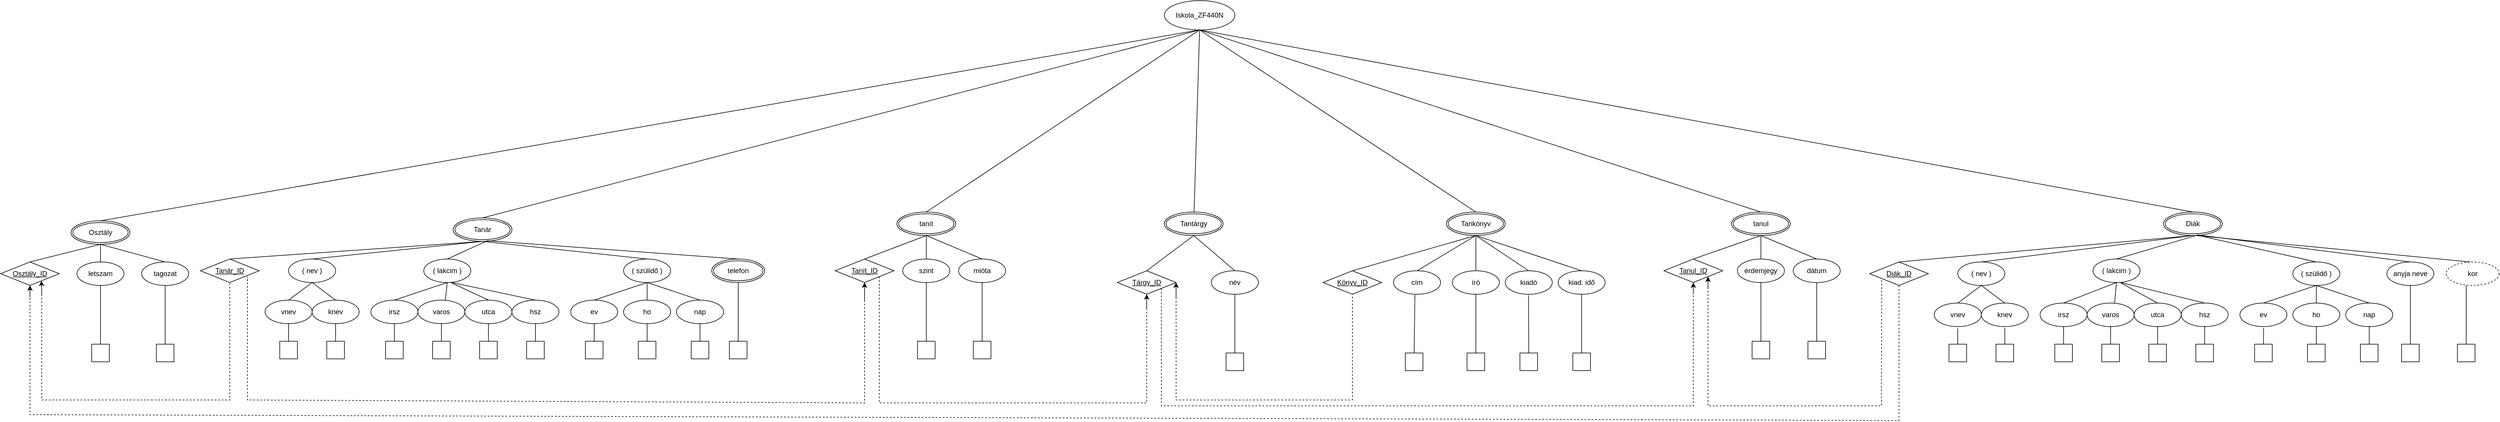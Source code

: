 <mxfile version="22.1.4" type="device">
  <diagram name="1 oldal" id="XVjJCGkbK-67FWUU4yRz">
    <mxGraphModel dx="2261" dy="782" grid="1" gridSize="10" guides="1" tooltips="1" connect="1" arrows="1" fold="1" page="1" pageScale="1" pageWidth="827" pageHeight="1169" math="0" shadow="0">
      <root>
        <mxCell id="0" />
        <mxCell id="1" parent="0" />
        <mxCell id="UU4EGtPF__qyH4F8PQvk-1" value="Iskola_ZF440N" style="ellipse;whiteSpace=wrap;html=1;" parent="1" vertex="1">
          <mxGeometry x="1330" y="280" width="120" height="50" as="geometry" />
        </mxCell>
        <mxCell id="UU4EGtPF__qyH4F8PQvk-2" value="Osztály" style="ellipse;shape=doubleEllipse;margin=3;whiteSpace=wrap;html=1;align=center;" parent="1" vertex="1">
          <mxGeometry x="-530" y="655" width="100" height="40" as="geometry" />
        </mxCell>
        <mxCell id="UU4EGtPF__qyH4F8PQvk-3" value="Tanár" style="ellipse;shape=doubleEllipse;margin=3;whiteSpace=wrap;html=1;align=center;" parent="1" vertex="1">
          <mxGeometry x="120" y="650" width="100" height="40" as="geometry" />
        </mxCell>
        <mxCell id="UU4EGtPF__qyH4F8PQvk-4" value="Tantárgy" style="ellipse;shape=doubleEllipse;margin=3;whiteSpace=wrap;html=1;align=center;" parent="1" vertex="1">
          <mxGeometry x="1330" y="640" width="100" height="40" as="geometry" />
        </mxCell>
        <mxCell id="UU4EGtPF__qyH4F8PQvk-6" value="Tankönyv" style="ellipse;shape=doubleEllipse;margin=3;whiteSpace=wrap;html=1;align=center;" parent="1" vertex="1">
          <mxGeometry x="1810" y="640" width="100" height="40" as="geometry" />
        </mxCell>
        <mxCell id="UU4EGtPF__qyH4F8PQvk-7" value="&lt;u&gt;Osztály_ID&lt;/u&gt;" style="shape=rhombus;perimeter=rhombusPerimeter;whiteSpace=wrap;html=1;align=center;" parent="1" vertex="1">
          <mxGeometry x="-650" y="725" width="100" height="40" as="geometry" />
        </mxCell>
        <mxCell id="UU4EGtPF__qyH4F8PQvk-11" value="letszam" style="ellipse;whiteSpace=wrap;html=1;" parent="1" vertex="1">
          <mxGeometry x="-520" y="725" width="80" height="40" as="geometry" />
        </mxCell>
        <mxCell id="UU4EGtPF__qyH4F8PQvk-12" value="tagozat" style="ellipse;whiteSpace=wrap;html=1;" parent="1" vertex="1">
          <mxGeometry x="-410" y="725" width="80" height="40" as="geometry" />
        </mxCell>
        <mxCell id="UU4EGtPF__qyH4F8PQvk-14" value="" style="endArrow=none;html=1;rounded=0;entryX=0.5;entryY=1;entryDx=0;entryDy=0;exitX=0.5;exitY=0;exitDx=0;exitDy=0;" parent="1" source="UU4EGtPF__qyH4F8PQvk-11" target="UU4EGtPF__qyH4F8PQvk-2" edge="1">
          <mxGeometry width="50" height="50" relative="1" as="geometry">
            <mxPoint x="-120" y="705" as="sourcePoint" />
            <mxPoint x="-70" y="655" as="targetPoint" />
          </mxGeometry>
        </mxCell>
        <mxCell id="UU4EGtPF__qyH4F8PQvk-15" value="" style="endArrow=none;html=1;rounded=0;entryX=0.5;entryY=1;entryDx=0;entryDy=0;exitX=0.5;exitY=0;exitDx=0;exitDy=0;" parent="1" source="UU4EGtPF__qyH4F8PQvk-12" target="UU4EGtPF__qyH4F8PQvk-2" edge="1">
          <mxGeometry width="50" height="50" relative="1" as="geometry">
            <mxPoint x="-470" y="775" as="sourcePoint" />
            <mxPoint x="-470" y="705" as="targetPoint" />
          </mxGeometry>
        </mxCell>
        <mxCell id="UU4EGtPF__qyH4F8PQvk-16" value="" style="endArrow=none;html=1;rounded=0;exitX=0.5;exitY=0;exitDx=0;exitDy=0;entryX=0.5;entryY=1;entryDx=0;entryDy=0;" parent="1" source="UU4EGtPF__qyH4F8PQvk-7" target="UU4EGtPF__qyH4F8PQvk-2" edge="1">
          <mxGeometry width="50" height="50" relative="1" as="geometry">
            <mxPoint x="-460" y="785" as="sourcePoint" />
            <mxPoint x="-480" y="695" as="targetPoint" />
          </mxGeometry>
        </mxCell>
        <mxCell id="UU4EGtPF__qyH4F8PQvk-17" value="&lt;u&gt;Tanár_ID&lt;/u&gt;" style="shape=rhombus;perimeter=rhombusPerimeter;whiteSpace=wrap;html=1;align=center;" parent="1" vertex="1">
          <mxGeometry x="-310" y="720" width="100" height="40" as="geometry" />
        </mxCell>
        <mxCell id="UU4EGtPF__qyH4F8PQvk-18" value="( szülidő )" style="ellipse;whiteSpace=wrap;html=1;" parent="1" vertex="1">
          <mxGeometry x="410" y="720" width="80" height="40" as="geometry" />
        </mxCell>
        <mxCell id="UU4EGtPF__qyH4F8PQvk-19" value="nap" style="ellipse;whiteSpace=wrap;html=1;" parent="1" vertex="1">
          <mxGeometry x="500" y="790" width="80" height="40" as="geometry" />
        </mxCell>
        <mxCell id="UU4EGtPF__qyH4F8PQvk-20" value="ho" style="ellipse;whiteSpace=wrap;html=1;" parent="1" vertex="1">
          <mxGeometry x="410" y="790" width="80" height="40" as="geometry" />
        </mxCell>
        <mxCell id="UU4EGtPF__qyH4F8PQvk-21" value="ev" style="ellipse;whiteSpace=wrap;html=1;" parent="1" vertex="1">
          <mxGeometry x="320" y="790" width="80" height="40" as="geometry" />
        </mxCell>
        <mxCell id="UU4EGtPF__qyH4F8PQvk-23" value="( nev )" style="ellipse;whiteSpace=wrap;html=1;" parent="1" vertex="1">
          <mxGeometry x="-160" y="720" width="80" height="40" as="geometry" />
        </mxCell>
        <mxCell id="UU4EGtPF__qyH4F8PQvk-24" value="knev" style="ellipse;whiteSpace=wrap;html=1;" parent="1" vertex="1">
          <mxGeometry x="-120" y="790" width="80" height="40" as="geometry" />
        </mxCell>
        <mxCell id="UU4EGtPF__qyH4F8PQvk-25" value="vnev" style="ellipse;whiteSpace=wrap;html=1;" parent="1" vertex="1">
          <mxGeometry x="-200" y="790" width="80" height="40" as="geometry" />
        </mxCell>
        <mxCell id="UU4EGtPF__qyH4F8PQvk-26" value="( lakcim )" style="ellipse;whiteSpace=wrap;html=1;" parent="1" vertex="1">
          <mxGeometry x="70" y="720" width="80" height="40" as="geometry" />
        </mxCell>
        <mxCell id="UU4EGtPF__qyH4F8PQvk-27" value="hsz" style="ellipse;whiteSpace=wrap;html=1;" parent="1" vertex="1">
          <mxGeometry x="220" y="790" width="80" height="40" as="geometry" />
        </mxCell>
        <mxCell id="UU4EGtPF__qyH4F8PQvk-28" value="utca" style="ellipse;whiteSpace=wrap;html=1;" parent="1" vertex="1">
          <mxGeometry x="140" y="790" width="80" height="40" as="geometry" />
        </mxCell>
        <mxCell id="UU4EGtPF__qyH4F8PQvk-29" value="varos" style="ellipse;whiteSpace=wrap;html=1;" parent="1" vertex="1">
          <mxGeometry x="60" y="790" width="80" height="40" as="geometry" />
        </mxCell>
        <mxCell id="UU4EGtPF__qyH4F8PQvk-30" value="irsz" style="ellipse;whiteSpace=wrap;html=1;" parent="1" vertex="1">
          <mxGeometry x="-20" y="790" width="80" height="40" as="geometry" />
        </mxCell>
        <mxCell id="UU4EGtPF__qyH4F8PQvk-31" value="telefon" style="ellipse;shape=doubleEllipse;margin=3;whiteSpace=wrap;html=1;align=center;" parent="1" vertex="1">
          <mxGeometry x="560" y="720" width="90" height="40" as="geometry" />
        </mxCell>
        <mxCell id="UU4EGtPF__qyH4F8PQvk-32" value="" style="endArrow=none;html=1;rounded=0;entryX=0.5;entryY=1;entryDx=0;entryDy=0;exitX=0.5;exitY=0;exitDx=0;exitDy=0;" parent="1" source="UU4EGtPF__qyH4F8PQvk-21" target="UU4EGtPF__qyH4F8PQvk-18" edge="1">
          <mxGeometry width="50" height="50" relative="1" as="geometry">
            <mxPoint x="360" y="650" as="sourcePoint" />
            <mxPoint x="260" y="580" as="targetPoint" />
          </mxGeometry>
        </mxCell>
        <mxCell id="UU4EGtPF__qyH4F8PQvk-33" value="" style="endArrow=none;html=1;rounded=0;exitX=0.5;exitY=0;exitDx=0;exitDy=0;entryX=0.5;entryY=1;entryDx=0;entryDy=0;" parent="1" source="UU4EGtPF__qyH4F8PQvk-20" target="UU4EGtPF__qyH4F8PQvk-18" edge="1">
          <mxGeometry width="50" height="50" relative="1" as="geometry">
            <mxPoint x="350" y="800" as="sourcePoint" />
            <mxPoint x="520" y="640" as="targetPoint" />
          </mxGeometry>
        </mxCell>
        <mxCell id="UU4EGtPF__qyH4F8PQvk-34" value="" style="endArrow=none;html=1;rounded=0;exitX=0.5;exitY=0;exitDx=0;exitDy=0;entryX=0.5;entryY=1;entryDx=0;entryDy=0;" parent="1" source="UU4EGtPF__qyH4F8PQvk-19" target="UU4EGtPF__qyH4F8PQvk-18" edge="1">
          <mxGeometry width="50" height="50" relative="1" as="geometry">
            <mxPoint x="360" y="810" as="sourcePoint" />
            <mxPoint x="520" y="640" as="targetPoint" />
          </mxGeometry>
        </mxCell>
        <mxCell id="UU4EGtPF__qyH4F8PQvk-35" value="" style="endArrow=none;html=1;rounded=0;exitX=0.5;exitY=0;exitDx=0;exitDy=0;entryX=0.5;entryY=1;entryDx=0;entryDy=0;" parent="1" source="UU4EGtPF__qyH4F8PQvk-25" target="UU4EGtPF__qyH4F8PQvk-23" edge="1">
          <mxGeometry width="50" height="50" relative="1" as="geometry">
            <mxPoint x="-220" y="975" as="sourcePoint" />
            <mxPoint x="-320" y="915" as="targetPoint" />
          </mxGeometry>
        </mxCell>
        <mxCell id="UU4EGtPF__qyH4F8PQvk-36" value="" style="endArrow=none;html=1;rounded=0;exitX=0.5;exitY=0;exitDx=0;exitDy=0;entryX=0.5;entryY=1;entryDx=0;entryDy=0;" parent="1" source="UU4EGtPF__qyH4F8PQvk-24" target="UU4EGtPF__qyH4F8PQvk-23" edge="1">
          <mxGeometry width="50" height="50" relative="1" as="geometry">
            <mxPoint x="-170" y="825" as="sourcePoint" />
            <mxPoint x="-110" y="805" as="targetPoint" />
          </mxGeometry>
        </mxCell>
        <mxCell id="UU4EGtPF__qyH4F8PQvk-37" value="" style="endArrow=none;html=1;rounded=0;exitX=0.5;exitY=0;exitDx=0;exitDy=0;entryX=0.5;entryY=1;entryDx=0;entryDy=0;" parent="1" source="UU4EGtPF__qyH4F8PQvk-30" target="UU4EGtPF__qyH4F8PQvk-26" edge="1">
          <mxGeometry width="50" height="50" relative="1" as="geometry">
            <mxPoint x="16" y="830" as="sourcePoint" />
            <mxPoint x="-274" y="960" as="targetPoint" />
          </mxGeometry>
        </mxCell>
        <mxCell id="UU4EGtPF__qyH4F8PQvk-38" value="" style="endArrow=none;html=1;rounded=0;exitX=0.583;exitY=0.003;exitDx=0;exitDy=0;exitPerimeter=0;entryX=0.5;entryY=1;entryDx=0;entryDy=0;" parent="1" source="UU4EGtPF__qyH4F8PQvk-29" target="UU4EGtPF__qyH4F8PQvk-26" edge="1">
          <mxGeometry width="50" height="50" relative="1" as="geometry">
            <mxPoint x="36" y="800" as="sourcePoint" />
            <mxPoint x="136" y="780" as="targetPoint" />
          </mxGeometry>
        </mxCell>
        <mxCell id="UU4EGtPF__qyH4F8PQvk-39" value="" style="endArrow=none;html=1;rounded=0;exitX=0.5;exitY=0;exitDx=0;exitDy=0;entryX=0.583;entryY=1.006;entryDx=0;entryDy=0;entryPerimeter=0;" parent="1" source="UU4EGtPF__qyH4F8PQvk-28" target="UU4EGtPF__qyH4F8PQvk-26" edge="1">
          <mxGeometry width="50" height="50" relative="1" as="geometry">
            <mxPoint x="133" y="850" as="sourcePoint" />
            <mxPoint x="130" y="760" as="targetPoint" />
          </mxGeometry>
        </mxCell>
        <mxCell id="UU4EGtPF__qyH4F8PQvk-40" value="" style="endArrow=none;html=1;rounded=0;exitX=0.5;exitY=0;exitDx=0;exitDy=0;entryX=0.592;entryY=1.001;entryDx=0;entryDy=0;entryPerimeter=0;" parent="1" source="UU4EGtPF__qyH4F8PQvk-27" target="UU4EGtPF__qyH4F8PQvk-26" edge="1">
          <mxGeometry width="50" height="50" relative="1" as="geometry">
            <mxPoint x="143" y="860" as="sourcePoint" />
            <mxPoint x="136" y="780" as="targetPoint" />
          </mxGeometry>
        </mxCell>
        <mxCell id="UU4EGtPF__qyH4F8PQvk-45" value="" style="endArrow=none;html=1;rounded=0;entryX=0.5;entryY=1;entryDx=0;entryDy=0;exitX=0.5;exitY=0;exitDx=0;exitDy=0;" parent="1" source="UU4EGtPF__qyH4F8PQvk-17" target="UU4EGtPF__qyH4F8PQvk-3" edge="1">
          <mxGeometry width="50" height="50" relative="1" as="geometry">
            <mxPoint x="-40" y="830" as="sourcePoint" />
            <mxPoint x="10" y="780" as="targetPoint" />
            <Array as="points" />
          </mxGeometry>
        </mxCell>
        <mxCell id="UU4EGtPF__qyH4F8PQvk-46" value="" style="endArrow=none;html=1;rounded=0;exitX=0.5;exitY=0;exitDx=0;exitDy=0;entryX=0.5;entryY=1;entryDx=0;entryDy=0;" parent="1" source="UU4EGtPF__qyH4F8PQvk-23" target="UU4EGtPF__qyH4F8PQvk-3" edge="1">
          <mxGeometry width="50" height="50" relative="1" as="geometry">
            <mxPoint x="247" y="850" as="sourcePoint" />
            <mxPoint x="250" y="680" as="targetPoint" />
          </mxGeometry>
        </mxCell>
        <mxCell id="UU4EGtPF__qyH4F8PQvk-47" value="" style="endArrow=none;html=1;rounded=0;exitX=0.5;exitY=0;exitDx=0;exitDy=0;entryX=0.568;entryY=0.989;entryDx=0;entryDy=0;entryPerimeter=0;" parent="1" source="UU4EGtPF__qyH4F8PQvk-26" target="UU4EGtPF__qyH4F8PQvk-3" edge="1">
          <mxGeometry width="50" height="50" relative="1" as="geometry">
            <mxPoint x="257" y="860" as="sourcePoint" />
            <mxPoint x="250" y="680" as="targetPoint" />
          </mxGeometry>
        </mxCell>
        <mxCell id="UU4EGtPF__qyH4F8PQvk-48" value="" style="endArrow=none;html=1;rounded=0;exitX=0.5;exitY=0;exitDx=0;exitDy=0;entryX=0.5;entryY=1;entryDx=0;entryDy=0;" parent="1" source="UU4EGtPF__qyH4F8PQvk-18" target="UU4EGtPF__qyH4F8PQvk-3" edge="1">
          <mxGeometry width="50" height="50" relative="1" as="geometry">
            <mxPoint x="267" y="870" as="sourcePoint" />
            <mxPoint x="250" y="660" as="targetPoint" />
          </mxGeometry>
        </mxCell>
        <mxCell id="UU4EGtPF__qyH4F8PQvk-49" value="" style="endArrow=none;html=1;rounded=0;exitX=0.5;exitY=0;exitDx=0;exitDy=0;entryX=0.574;entryY=0.972;entryDx=0;entryDy=0;entryPerimeter=0;" parent="1" source="UU4EGtPF__qyH4F8PQvk-31" target="UU4EGtPF__qyH4F8PQvk-3" edge="1">
          <mxGeometry width="50" height="50" relative="1" as="geometry">
            <mxPoint x="277" y="880" as="sourcePoint" />
            <mxPoint x="290" y="820" as="targetPoint" />
          </mxGeometry>
        </mxCell>
        <mxCell id="UU4EGtPF__qyH4F8PQvk-79" value="Diák" style="ellipse;shape=doubleEllipse;margin=3;whiteSpace=wrap;html=1;align=center;" parent="1" vertex="1">
          <mxGeometry x="3030" y="640" width="100" height="40" as="geometry" />
        </mxCell>
        <mxCell id="UU4EGtPF__qyH4F8PQvk-80" value="&lt;u&gt;Diák_ID&lt;/u&gt;" style="shape=rhombus;perimeter=rhombusPerimeter;whiteSpace=wrap;html=1;align=center;" parent="1" vertex="1">
          <mxGeometry x="2530" y="725" width="100" height="40" as="geometry" />
        </mxCell>
        <mxCell id="UU4EGtPF__qyH4F8PQvk-81" value="( szülidő )" style="ellipse;whiteSpace=wrap;html=1;" parent="1" vertex="1">
          <mxGeometry x="3250" y="725" width="80" height="40" as="geometry" />
        </mxCell>
        <mxCell id="UU4EGtPF__qyH4F8PQvk-82" value="nap" style="ellipse;whiteSpace=wrap;html=1;" parent="1" vertex="1">
          <mxGeometry x="3340" y="795" width="80" height="40" as="geometry" />
        </mxCell>
        <mxCell id="UU4EGtPF__qyH4F8PQvk-83" value="ho" style="ellipse;whiteSpace=wrap;html=1;" parent="1" vertex="1">
          <mxGeometry x="3250" y="795" width="80" height="40" as="geometry" />
        </mxCell>
        <mxCell id="UU4EGtPF__qyH4F8PQvk-84" value="ev" style="ellipse;whiteSpace=wrap;html=1;" parent="1" vertex="1">
          <mxGeometry x="3160" y="795" width="80" height="40" as="geometry" />
        </mxCell>
        <mxCell id="UU4EGtPF__qyH4F8PQvk-85" value="( nev )" style="ellipse;whiteSpace=wrap;html=1;" parent="1" vertex="1">
          <mxGeometry x="2680" y="725" width="80" height="40" as="geometry" />
        </mxCell>
        <mxCell id="UU4EGtPF__qyH4F8PQvk-86" value="knev" style="ellipse;whiteSpace=wrap;html=1;" parent="1" vertex="1">
          <mxGeometry x="2720" y="795" width="80" height="40" as="geometry" />
        </mxCell>
        <mxCell id="UU4EGtPF__qyH4F8PQvk-87" value="vnev" style="ellipse;whiteSpace=wrap;html=1;" parent="1" vertex="1">
          <mxGeometry x="2640" y="795" width="80" height="40" as="geometry" />
        </mxCell>
        <mxCell id="UU4EGtPF__qyH4F8PQvk-88" value="( lakcim )" style="ellipse;whiteSpace=wrap;html=1;" parent="1" vertex="1">
          <mxGeometry x="2910" y="720" width="80" height="40" as="geometry" />
        </mxCell>
        <mxCell id="UU4EGtPF__qyH4F8PQvk-89" value="hsz" style="ellipse;whiteSpace=wrap;html=1;" parent="1" vertex="1">
          <mxGeometry x="3060" y="795" width="80" height="40" as="geometry" />
        </mxCell>
        <mxCell id="UU4EGtPF__qyH4F8PQvk-90" value="utca" style="ellipse;whiteSpace=wrap;html=1;" parent="1" vertex="1">
          <mxGeometry x="2980" y="795" width="80" height="40" as="geometry" />
        </mxCell>
        <mxCell id="UU4EGtPF__qyH4F8PQvk-91" value="varos" style="ellipse;whiteSpace=wrap;html=1;" parent="1" vertex="1">
          <mxGeometry x="2900" y="795" width="80" height="40" as="geometry" />
        </mxCell>
        <mxCell id="UU4EGtPF__qyH4F8PQvk-92" value="irsz" style="ellipse;whiteSpace=wrap;html=1;" parent="1" vertex="1">
          <mxGeometry x="2820" y="795" width="80" height="40" as="geometry" />
        </mxCell>
        <mxCell id="UU4EGtPF__qyH4F8PQvk-94" value="" style="endArrow=none;html=1;rounded=0;entryX=0.5;entryY=1;entryDx=0;entryDy=0;exitX=0.5;exitY=0;exitDx=0;exitDy=0;" parent="1" source="UU4EGtPF__qyH4F8PQvk-84" target="UU4EGtPF__qyH4F8PQvk-81" edge="1">
          <mxGeometry width="50" height="50" relative="1" as="geometry">
            <mxPoint x="3200" y="655" as="sourcePoint" />
            <mxPoint x="3100" y="585" as="targetPoint" />
          </mxGeometry>
        </mxCell>
        <mxCell id="UU4EGtPF__qyH4F8PQvk-95" value="" style="endArrow=none;html=1;rounded=0;exitX=0.5;exitY=0;exitDx=0;exitDy=0;entryX=0.5;entryY=1;entryDx=0;entryDy=0;" parent="1" source="UU4EGtPF__qyH4F8PQvk-83" target="UU4EGtPF__qyH4F8PQvk-81" edge="1">
          <mxGeometry width="50" height="50" relative="1" as="geometry">
            <mxPoint x="3190" y="805" as="sourcePoint" />
            <mxPoint x="3360" y="645" as="targetPoint" />
          </mxGeometry>
        </mxCell>
        <mxCell id="UU4EGtPF__qyH4F8PQvk-96" value="" style="endArrow=none;html=1;rounded=0;exitX=0.5;exitY=0;exitDx=0;exitDy=0;entryX=0.5;entryY=1;entryDx=0;entryDy=0;" parent="1" source="UU4EGtPF__qyH4F8PQvk-82" target="UU4EGtPF__qyH4F8PQvk-81" edge="1">
          <mxGeometry width="50" height="50" relative="1" as="geometry">
            <mxPoint x="3200" y="815" as="sourcePoint" />
            <mxPoint x="3360" y="645" as="targetPoint" />
          </mxGeometry>
        </mxCell>
        <mxCell id="UU4EGtPF__qyH4F8PQvk-97" value="" style="endArrow=none;html=1;rounded=0;exitX=0.5;exitY=0;exitDx=0;exitDy=0;entryX=0.5;entryY=1;entryDx=0;entryDy=0;" parent="1" source="UU4EGtPF__qyH4F8PQvk-87" target="UU4EGtPF__qyH4F8PQvk-85" edge="1">
          <mxGeometry width="50" height="50" relative="1" as="geometry">
            <mxPoint x="2620" y="980" as="sourcePoint" />
            <mxPoint x="2520" y="920" as="targetPoint" />
          </mxGeometry>
        </mxCell>
        <mxCell id="UU4EGtPF__qyH4F8PQvk-98" value="" style="endArrow=none;html=1;rounded=0;exitX=0.5;exitY=0;exitDx=0;exitDy=0;entryX=0.5;entryY=1;entryDx=0;entryDy=0;" parent="1" source="UU4EGtPF__qyH4F8PQvk-86" target="UU4EGtPF__qyH4F8PQvk-85" edge="1">
          <mxGeometry width="50" height="50" relative="1" as="geometry">
            <mxPoint x="2670" y="830" as="sourcePoint" />
            <mxPoint x="2730" y="810" as="targetPoint" />
          </mxGeometry>
        </mxCell>
        <mxCell id="UU4EGtPF__qyH4F8PQvk-99" value="" style="endArrow=none;html=1;rounded=0;exitX=0.5;exitY=0;exitDx=0;exitDy=0;entryX=0.5;entryY=1;entryDx=0;entryDy=0;" parent="1" source="UU4EGtPF__qyH4F8PQvk-92" target="UU4EGtPF__qyH4F8PQvk-88" edge="1">
          <mxGeometry width="50" height="50" relative="1" as="geometry">
            <mxPoint x="2856" y="835" as="sourcePoint" />
            <mxPoint x="2566" y="965" as="targetPoint" />
          </mxGeometry>
        </mxCell>
        <mxCell id="UU4EGtPF__qyH4F8PQvk-100" value="" style="endArrow=none;html=1;rounded=0;exitX=0.583;exitY=0.003;exitDx=0;exitDy=0;exitPerimeter=0;entryX=0.5;entryY=1;entryDx=0;entryDy=0;" parent="1" source="UU4EGtPF__qyH4F8PQvk-91" target="UU4EGtPF__qyH4F8PQvk-88" edge="1">
          <mxGeometry width="50" height="50" relative="1" as="geometry">
            <mxPoint x="2876" y="805" as="sourcePoint" />
            <mxPoint x="2976" y="785" as="targetPoint" />
          </mxGeometry>
        </mxCell>
        <mxCell id="UU4EGtPF__qyH4F8PQvk-101" value="" style="endArrow=none;html=1;rounded=0;exitX=0.5;exitY=0;exitDx=0;exitDy=0;entryX=0.583;entryY=1.006;entryDx=0;entryDy=0;entryPerimeter=0;" parent="1" source="UU4EGtPF__qyH4F8PQvk-90" target="UU4EGtPF__qyH4F8PQvk-88" edge="1">
          <mxGeometry width="50" height="50" relative="1" as="geometry">
            <mxPoint x="2973" y="855" as="sourcePoint" />
            <mxPoint x="2970" y="765" as="targetPoint" />
          </mxGeometry>
        </mxCell>
        <mxCell id="UU4EGtPF__qyH4F8PQvk-102" value="" style="endArrow=none;html=1;rounded=0;exitX=0.5;exitY=0;exitDx=0;exitDy=0;entryX=0.592;entryY=1.001;entryDx=0;entryDy=0;entryPerimeter=0;" parent="1" source="UU4EGtPF__qyH4F8PQvk-89" target="UU4EGtPF__qyH4F8PQvk-88" edge="1">
          <mxGeometry width="50" height="50" relative="1" as="geometry">
            <mxPoint x="2983" y="865" as="sourcePoint" />
            <mxPoint x="2976" y="785" as="targetPoint" />
          </mxGeometry>
        </mxCell>
        <mxCell id="UU4EGtPF__qyH4F8PQvk-103" value="" style="endArrow=none;html=1;rounded=0;entryX=0.5;entryY=1;entryDx=0;entryDy=0;exitX=0.5;exitY=0;exitDx=0;exitDy=0;" parent="1" target="UU4EGtPF__qyH4F8PQvk-79" edge="1" source="UU4EGtPF__qyH4F8PQvk-80">
          <mxGeometry width="50" height="50" relative="1" as="geometry">
            <mxPoint x="2580" y="740" as="sourcePoint" />
            <mxPoint x="2850" y="800" as="targetPoint" />
            <Array as="points" />
          </mxGeometry>
        </mxCell>
        <mxCell id="UU4EGtPF__qyH4F8PQvk-104" value="" style="endArrow=none;html=1;rounded=0;exitX=0.5;exitY=0;exitDx=0;exitDy=0;entryX=0.5;entryY=1;entryDx=0;entryDy=0;" parent="1" source="UU4EGtPF__qyH4F8PQvk-85" target="UU4EGtPF__qyH4F8PQvk-79" edge="1">
          <mxGeometry width="50" height="50" relative="1" as="geometry">
            <mxPoint x="3087" y="870" as="sourcePoint" />
            <mxPoint x="3090" y="700" as="targetPoint" />
          </mxGeometry>
        </mxCell>
        <mxCell id="UU4EGtPF__qyH4F8PQvk-105" value="" style="endArrow=none;html=1;rounded=0;exitX=0.5;exitY=0;exitDx=0;exitDy=0;entryX=0.568;entryY=0.989;entryDx=0;entryDy=0;entryPerimeter=0;" parent="1" source="UU4EGtPF__qyH4F8PQvk-88" target="UU4EGtPF__qyH4F8PQvk-79" edge="1">
          <mxGeometry width="50" height="50" relative="1" as="geometry">
            <mxPoint x="3097" y="880" as="sourcePoint" />
            <mxPoint x="3090" y="700" as="targetPoint" />
          </mxGeometry>
        </mxCell>
        <mxCell id="UU4EGtPF__qyH4F8PQvk-106" value="" style="endArrow=none;html=1;rounded=0;exitX=0.5;exitY=0;exitDx=0;exitDy=0;" parent="1" source="UU4EGtPF__qyH4F8PQvk-81" edge="1">
          <mxGeometry width="50" height="50" relative="1" as="geometry">
            <mxPoint x="3107" y="890" as="sourcePoint" />
            <mxPoint x="3090" y="680" as="targetPoint" />
          </mxGeometry>
        </mxCell>
        <mxCell id="UU4EGtPF__qyH4F8PQvk-107" value="" style="endArrow=none;html=1;rounded=0;exitX=0.5;exitY=0;exitDx=0;exitDy=0;entryX=0.574;entryY=0.972;entryDx=0;entryDy=0;entryPerimeter=0;" parent="1" source="UU4EGtPF__qyH4F8PQvk-108" target="UU4EGtPF__qyH4F8PQvk-79" edge="1">
          <mxGeometry width="50" height="50" relative="1" as="geometry">
            <mxPoint x="3405" y="740" as="sourcePoint" />
            <mxPoint x="3130" y="840" as="targetPoint" />
          </mxGeometry>
        </mxCell>
        <mxCell id="UU4EGtPF__qyH4F8PQvk-108" value="anyja neve" style="ellipse;whiteSpace=wrap;html=1;" parent="1" vertex="1">
          <mxGeometry x="3410" y="725" width="80" height="40" as="geometry" />
        </mxCell>
        <mxCell id="UU4EGtPF__qyH4F8PQvk-109" value="kor" style="ellipse;whiteSpace=wrap;html=1;align=center;dashed=1;" parent="1" vertex="1">
          <mxGeometry x="3511" y="725" width="90" height="40" as="geometry" />
        </mxCell>
        <mxCell id="UU4EGtPF__qyH4F8PQvk-110" value="" style="endArrow=none;html=1;rounded=0;exitX=0.452;exitY=0;exitDx=0;exitDy=0;entryX=0.557;entryY=1.004;entryDx=0;entryDy=0;entryPerimeter=0;exitPerimeter=0;" parent="1" target="UU4EGtPF__qyH4F8PQvk-79" edge="1" source="UU4EGtPF__qyH4F8PQvk-109">
          <mxGeometry width="50" height="50" relative="1" as="geometry">
            <mxPoint x="3545" y="740" as="sourcePoint" />
            <mxPoint x="3097" y="689" as="targetPoint" />
          </mxGeometry>
        </mxCell>
        <mxCell id="UU4EGtPF__qyH4F8PQvk-112" value="&lt;u&gt;Tárgy_ID&lt;/u&gt;" style="shape=rhombus;perimeter=rhombusPerimeter;whiteSpace=wrap;html=1;align=center;" parent="1" vertex="1">
          <mxGeometry x="1250" y="740" width="100" height="40" as="geometry" />
        </mxCell>
        <mxCell id="UU4EGtPF__qyH4F8PQvk-113" value="név" style="ellipse;whiteSpace=wrap;html=1;" parent="1" vertex="1">
          <mxGeometry x="1410" y="740" width="80" height="40" as="geometry" />
        </mxCell>
        <mxCell id="UU4EGtPF__qyH4F8PQvk-114" value="" style="endArrow=none;html=1;rounded=0;exitX=0.5;exitY=1;exitDx=0;exitDy=0;entryX=0.5;entryY=0;entryDx=0;entryDy=0;" parent="1" source="UU4EGtPF__qyH4F8PQvk-4" target="UU4EGtPF__qyH4F8PQvk-112" edge="1">
          <mxGeometry width="50" height="50" relative="1" as="geometry">
            <mxPoint x="1674" y="659.68" as="sourcePoint" />
            <mxPoint x="1040" y="659.68" as="targetPoint" />
          </mxGeometry>
        </mxCell>
        <mxCell id="UU4EGtPF__qyH4F8PQvk-115" value="" style="endArrow=none;html=1;rounded=0;entryX=0.5;entryY=0;entryDx=0;entryDy=0;exitX=0.5;exitY=1;exitDx=0;exitDy=0;" parent="1" source="UU4EGtPF__qyH4F8PQvk-4" target="UU4EGtPF__qyH4F8PQvk-113" edge="1">
          <mxGeometry width="50" height="50" relative="1" as="geometry">
            <mxPoint x="1380" y="690" as="sourcePoint" />
            <mxPoint x="1330" y="730" as="targetPoint" />
          </mxGeometry>
        </mxCell>
        <mxCell id="UU4EGtPF__qyH4F8PQvk-116" value="&lt;u&gt;Könyv_ID&lt;/u&gt;" style="shape=rhombus;perimeter=rhombusPerimeter;whiteSpace=wrap;html=1;align=center;" parent="1" vertex="1">
          <mxGeometry x="1600" y="740" width="100" height="40" as="geometry" />
        </mxCell>
        <mxCell id="UU4EGtPF__qyH4F8PQvk-117" value="cím" style="ellipse;whiteSpace=wrap;html=1;" parent="1" vertex="1">
          <mxGeometry x="1720" y="740" width="80" height="40" as="geometry" />
        </mxCell>
        <mxCell id="UU4EGtPF__qyH4F8PQvk-118" value="kiad. idő" style="ellipse;whiteSpace=wrap;html=1;" parent="1" vertex="1">
          <mxGeometry x="2000" y="740" width="80" height="40" as="geometry" />
        </mxCell>
        <mxCell id="UU4EGtPF__qyH4F8PQvk-119" value="kiadó" style="ellipse;whiteSpace=wrap;html=1;" parent="1" vertex="1">
          <mxGeometry x="1910" y="740" width="80" height="40" as="geometry" />
        </mxCell>
        <mxCell id="UU4EGtPF__qyH4F8PQvk-120" value="író" style="ellipse;whiteSpace=wrap;html=1;" parent="1" vertex="1">
          <mxGeometry x="1820" y="740" width="80" height="40" as="geometry" />
        </mxCell>
        <mxCell id="UU4EGtPF__qyH4F8PQvk-122" value="" style="endArrow=none;html=1;rounded=0;exitX=0.5;exitY=1;exitDx=0;exitDy=0;entryX=0.5;entryY=0;entryDx=0;entryDy=0;" parent="1" source="UU4EGtPF__qyH4F8PQvk-6" target="UU4EGtPF__qyH4F8PQvk-116" edge="1">
          <mxGeometry width="50" height="50" relative="1" as="geometry">
            <mxPoint x="1730" y="660" as="sourcePoint" />
            <mxPoint x="1670" y="700" as="targetPoint" />
          </mxGeometry>
        </mxCell>
        <mxCell id="UU4EGtPF__qyH4F8PQvk-123" value="" style="endArrow=none;html=1;rounded=0;exitX=0.5;exitY=1;exitDx=0;exitDy=0;entryX=0.5;entryY=0;entryDx=0;entryDy=0;" parent="1" source="UU4EGtPF__qyH4F8PQvk-6" target="UU4EGtPF__qyH4F8PQvk-117" edge="1">
          <mxGeometry width="50" height="50" relative="1" as="geometry">
            <mxPoint x="1890" y="690" as="sourcePoint" />
            <mxPoint x="1770" y="710" as="targetPoint" />
          </mxGeometry>
        </mxCell>
        <mxCell id="UU4EGtPF__qyH4F8PQvk-124" value="" style="endArrow=none;html=1;rounded=0;entryX=0.5;entryY=0;entryDx=0;entryDy=0;exitX=0.5;exitY=1;exitDx=0;exitDy=0;" parent="1" source="UU4EGtPF__qyH4F8PQvk-6" target="UU4EGtPF__qyH4F8PQvk-120" edge="1">
          <mxGeometry width="50" height="50" relative="1" as="geometry">
            <mxPoint x="1870" y="590" as="sourcePoint" />
            <mxPoint x="1780" y="720" as="targetPoint" />
          </mxGeometry>
        </mxCell>
        <mxCell id="UU4EGtPF__qyH4F8PQvk-125" value="" style="endArrow=none;html=1;rounded=0;exitX=0.5;exitY=1;exitDx=0;exitDy=0;entryX=0.5;entryY=0;entryDx=0;entryDy=0;" parent="1" source="UU4EGtPF__qyH4F8PQvk-6" target="UU4EGtPF__qyH4F8PQvk-119" edge="1">
          <mxGeometry width="50" height="50" relative="1" as="geometry">
            <mxPoint x="1900" y="700" as="sourcePoint" />
            <mxPoint x="1790" y="730" as="targetPoint" />
          </mxGeometry>
        </mxCell>
        <mxCell id="UU4EGtPF__qyH4F8PQvk-126" value="" style="endArrow=none;html=1;rounded=0;exitX=0.5;exitY=1;exitDx=0;exitDy=0;entryX=0.5;entryY=0;entryDx=0;entryDy=0;" parent="1" source="UU4EGtPF__qyH4F8PQvk-6" target="UU4EGtPF__qyH4F8PQvk-118" edge="1">
          <mxGeometry width="50" height="50" relative="1" as="geometry">
            <mxPoint x="1910" y="710" as="sourcePoint" />
            <mxPoint x="1800" y="740" as="targetPoint" />
          </mxGeometry>
        </mxCell>
        <mxCell id="UU4EGtPF__qyH4F8PQvk-127" value="" style="whiteSpace=wrap;html=1;aspect=fixed;" parent="1" vertex="1">
          <mxGeometry x="-495" y="865" width="30" height="30" as="geometry" />
        </mxCell>
        <mxCell id="UU4EGtPF__qyH4F8PQvk-128" value="" style="whiteSpace=wrap;html=1;aspect=fixed;" parent="1" vertex="1">
          <mxGeometry x="-385" y="865" width="30" height="30" as="geometry" />
        </mxCell>
        <mxCell id="UU4EGtPF__qyH4F8PQvk-129" value="" style="whiteSpace=wrap;html=1;aspect=fixed;" parent="1" vertex="1">
          <mxGeometry x="-175" y="860" width="30" height="30" as="geometry" />
        </mxCell>
        <mxCell id="UU4EGtPF__qyH4F8PQvk-130" value="" style="whiteSpace=wrap;html=1;aspect=fixed;" parent="1" vertex="1">
          <mxGeometry x="-95" y="860" width="30" height="30" as="geometry" />
        </mxCell>
        <mxCell id="UU4EGtPF__qyH4F8PQvk-131" value="" style="endArrow=none;html=1;rounded=0;entryX=0.5;entryY=1;entryDx=0;entryDy=0;" parent="1" source="UU4EGtPF__qyH4F8PQvk-127" target="UU4EGtPF__qyH4F8PQvk-11" edge="1">
          <mxGeometry width="50" height="50" relative="1" as="geometry">
            <mxPoint x="-280" y="815" as="sourcePoint" />
            <mxPoint x="-230" y="765" as="targetPoint" />
          </mxGeometry>
        </mxCell>
        <mxCell id="UU4EGtPF__qyH4F8PQvk-134" value="" style="endArrow=none;html=1;rounded=0;entryX=0.5;entryY=1;entryDx=0;entryDy=0;exitX=0.5;exitY=0;exitDx=0;exitDy=0;" parent="1" source="UU4EGtPF__qyH4F8PQvk-128" target="UU4EGtPF__qyH4F8PQvk-12" edge="1">
          <mxGeometry width="50" height="50" relative="1" as="geometry">
            <mxPoint x="-470" y="810" as="sourcePoint" />
            <mxPoint x="-470" y="775" as="targetPoint" />
          </mxGeometry>
        </mxCell>
        <mxCell id="UU4EGtPF__qyH4F8PQvk-135" value="" style="endArrow=none;html=1;rounded=0;entryX=0.5;entryY=1;entryDx=0;entryDy=0;exitX=0.5;exitY=0;exitDx=0;exitDy=0;" parent="1" source="UU4EGtPF__qyH4F8PQvk-129" target="UU4EGtPF__qyH4F8PQvk-25" edge="1">
          <mxGeometry width="50" height="50" relative="1" as="geometry">
            <mxPoint x="-500" y="815" as="sourcePoint" />
            <mxPoint x="-500" y="780" as="targetPoint" />
          </mxGeometry>
        </mxCell>
        <mxCell id="UU4EGtPF__qyH4F8PQvk-137" value="" style="endArrow=none;html=1;rounded=0;entryX=0.5;entryY=1;entryDx=0;entryDy=0;exitX=0.5;exitY=0;exitDx=0;exitDy=0;" parent="1" source="UU4EGtPF__qyH4F8PQvk-130" target="UU4EGtPF__qyH4F8PQvk-24" edge="1">
          <mxGeometry width="50" height="50" relative="1" as="geometry">
            <mxPoint x="-150" y="870" as="sourcePoint" />
            <mxPoint x="-150" y="840" as="targetPoint" />
          </mxGeometry>
        </mxCell>
        <mxCell id="UU4EGtPF__qyH4F8PQvk-138" value="" style="whiteSpace=wrap;html=1;aspect=fixed;" parent="1" vertex="1">
          <mxGeometry x="5" y="860" width="30" height="30" as="geometry" />
        </mxCell>
        <mxCell id="UU4EGtPF__qyH4F8PQvk-139" value="" style="endArrow=none;html=1;rounded=0;entryX=0.5;entryY=1;entryDx=0;entryDy=0;exitX=0.5;exitY=0;exitDx=0;exitDy=0;" parent="1" source="UU4EGtPF__qyH4F8PQvk-138" edge="1">
          <mxGeometry width="50" height="50" relative="1" as="geometry">
            <mxPoint x="-50" y="870" as="sourcePoint" />
            <mxPoint x="20" y="830" as="targetPoint" />
          </mxGeometry>
        </mxCell>
        <mxCell id="UU4EGtPF__qyH4F8PQvk-140" value="" style="whiteSpace=wrap;html=1;aspect=fixed;" parent="1" vertex="1">
          <mxGeometry x="85" y="860" width="30" height="30" as="geometry" />
        </mxCell>
        <mxCell id="UU4EGtPF__qyH4F8PQvk-141" value="" style="endArrow=none;html=1;rounded=0;exitX=0.5;exitY=0;exitDx=0;exitDy=0;" parent="1" source="UU4EGtPF__qyH4F8PQvk-140" target="UU4EGtPF__qyH4F8PQvk-29" edge="1">
          <mxGeometry width="50" height="50" relative="1" as="geometry">
            <mxPoint x="30" y="870" as="sourcePoint" />
            <mxPoint x="100" y="830" as="targetPoint" />
          </mxGeometry>
        </mxCell>
        <mxCell id="UU4EGtPF__qyH4F8PQvk-142" value="" style="whiteSpace=wrap;html=1;aspect=fixed;" parent="1" vertex="1">
          <mxGeometry x="165" y="860" width="30" height="30" as="geometry" />
        </mxCell>
        <mxCell id="UU4EGtPF__qyH4F8PQvk-143" value="" style="endArrow=none;html=1;rounded=0;exitX=0.5;exitY=0;exitDx=0;exitDy=0;" parent="1" source="UU4EGtPF__qyH4F8PQvk-142" edge="1">
          <mxGeometry width="50" height="50" relative="1" as="geometry">
            <mxPoint x="110" y="870" as="sourcePoint" />
            <mxPoint x="180" y="830" as="targetPoint" />
          </mxGeometry>
        </mxCell>
        <mxCell id="UU4EGtPF__qyH4F8PQvk-144" value="" style="whiteSpace=wrap;html=1;aspect=fixed;" parent="1" vertex="1">
          <mxGeometry x="245" y="860" width="30" height="30" as="geometry" />
        </mxCell>
        <mxCell id="UU4EGtPF__qyH4F8PQvk-145" value="" style="endArrow=none;html=1;rounded=0;exitX=0.5;exitY=0;exitDx=0;exitDy=0;entryX=0.5;entryY=1;entryDx=0;entryDy=0;" parent="1" source="UU4EGtPF__qyH4F8PQvk-144" target="UU4EGtPF__qyH4F8PQvk-27" edge="1">
          <mxGeometry width="50" height="50" relative="1" as="geometry">
            <mxPoint x="190" y="870" as="sourcePoint" />
            <mxPoint x="260" y="840" as="targetPoint" />
          </mxGeometry>
        </mxCell>
        <mxCell id="UU4EGtPF__qyH4F8PQvk-146" value="" style="whiteSpace=wrap;html=1;aspect=fixed;" parent="1" vertex="1">
          <mxGeometry x="345" y="860" width="30" height="30" as="geometry" />
        </mxCell>
        <mxCell id="UU4EGtPF__qyH4F8PQvk-147" value="" style="endArrow=none;html=1;rounded=0;exitX=0.5;exitY=0;exitDx=0;exitDy=0;entryX=0.5;entryY=1;entryDx=0;entryDy=0;" parent="1" source="UU4EGtPF__qyH4F8PQvk-146" target="UU4EGtPF__qyH4F8PQvk-21" edge="1">
          <mxGeometry width="50" height="50" relative="1" as="geometry">
            <mxPoint x="290" y="870" as="sourcePoint" />
            <mxPoint x="360" y="840" as="targetPoint" />
          </mxGeometry>
        </mxCell>
        <mxCell id="UU4EGtPF__qyH4F8PQvk-148" value="" style="whiteSpace=wrap;html=1;aspect=fixed;" parent="1" vertex="1">
          <mxGeometry x="435" y="860" width="30" height="30" as="geometry" />
        </mxCell>
        <mxCell id="UU4EGtPF__qyH4F8PQvk-149" value="" style="endArrow=none;html=1;rounded=0;exitX=0.5;exitY=0;exitDx=0;exitDy=0;entryX=0.5;entryY=1;entryDx=0;entryDy=0;" parent="1" source="UU4EGtPF__qyH4F8PQvk-148" target="UU4EGtPF__qyH4F8PQvk-20" edge="1">
          <mxGeometry width="50" height="50" relative="1" as="geometry">
            <mxPoint x="380" y="870" as="sourcePoint" />
            <mxPoint x="450" y="840" as="targetPoint" />
          </mxGeometry>
        </mxCell>
        <mxCell id="UU4EGtPF__qyH4F8PQvk-150" value="" style="whiteSpace=wrap;html=1;aspect=fixed;" parent="1" vertex="1">
          <mxGeometry x="525" y="860" width="30" height="30" as="geometry" />
        </mxCell>
        <mxCell id="UU4EGtPF__qyH4F8PQvk-151" value="" style="endArrow=none;html=1;rounded=0;exitX=0.5;exitY=0;exitDx=0;exitDy=0;entryX=0.5;entryY=1;entryDx=0;entryDy=0;" parent="1" source="UU4EGtPF__qyH4F8PQvk-150" target="UU4EGtPF__qyH4F8PQvk-19" edge="1">
          <mxGeometry width="50" height="50" relative="1" as="geometry">
            <mxPoint x="470" y="870" as="sourcePoint" />
            <mxPoint x="540" y="840" as="targetPoint" />
          </mxGeometry>
        </mxCell>
        <mxCell id="UU4EGtPF__qyH4F8PQvk-152" value="" style="whiteSpace=wrap;html=1;aspect=fixed;" parent="1" vertex="1">
          <mxGeometry x="590" y="860" width="30" height="30" as="geometry" />
        </mxCell>
        <mxCell id="UU4EGtPF__qyH4F8PQvk-153" value="" style="endArrow=none;html=1;rounded=0;exitX=0.5;exitY=0;exitDx=0;exitDy=0;entryX=0.5;entryY=1;entryDx=0;entryDy=0;" parent="1" source="UU4EGtPF__qyH4F8PQvk-152" target="UU4EGtPF__qyH4F8PQvk-31" edge="1">
          <mxGeometry width="50" height="50" relative="1" as="geometry">
            <mxPoint x="535" y="800" as="sourcePoint" />
            <mxPoint x="600" y="770" as="targetPoint" />
          </mxGeometry>
        </mxCell>
        <mxCell id="UU4EGtPF__qyH4F8PQvk-156" value="" style="whiteSpace=wrap;html=1;aspect=fixed;" parent="1" vertex="1">
          <mxGeometry x="2665" y="865" width="30" height="30" as="geometry" />
        </mxCell>
        <mxCell id="UU4EGtPF__qyH4F8PQvk-157" value="" style="endArrow=none;html=1;rounded=0;exitX=0.5;exitY=0;exitDx=0;exitDy=0;entryX=0.496;entryY=1.079;entryDx=0;entryDy=0;entryPerimeter=0;" parent="1" source="UU4EGtPF__qyH4F8PQvk-156" target="UU4EGtPF__qyH4F8PQvk-87" edge="1">
          <mxGeometry width="50" height="50" relative="1" as="geometry">
            <mxPoint x="2610" y="875" as="sourcePoint" />
            <mxPoint x="2680" y="845" as="targetPoint" />
          </mxGeometry>
        </mxCell>
        <mxCell id="UU4EGtPF__qyH4F8PQvk-158" value="" style="whiteSpace=wrap;html=1;aspect=fixed;" parent="1" vertex="1">
          <mxGeometry x="2745" y="865" width="30" height="30" as="geometry" />
        </mxCell>
        <mxCell id="UU4EGtPF__qyH4F8PQvk-159" value="" style="endArrow=none;html=1;rounded=0;exitX=0.5;exitY=0;exitDx=0;exitDy=0;entryX=0.5;entryY=1.063;entryDx=0;entryDy=0;entryPerimeter=0;" parent="1" source="UU4EGtPF__qyH4F8PQvk-158" target="UU4EGtPF__qyH4F8PQvk-86" edge="1">
          <mxGeometry width="50" height="50" relative="1" as="geometry">
            <mxPoint x="2690" y="875" as="sourcePoint" />
            <mxPoint x="2760" y="845" as="targetPoint" />
          </mxGeometry>
        </mxCell>
        <mxCell id="UU4EGtPF__qyH4F8PQvk-160" value="" style="whiteSpace=wrap;html=1;aspect=fixed;" parent="1" vertex="1">
          <mxGeometry x="2845" y="865" width="30" height="30" as="geometry" />
        </mxCell>
        <mxCell id="UU4EGtPF__qyH4F8PQvk-161" value="" style="endArrow=none;html=1;rounded=0;exitX=0.5;exitY=0;exitDx=0;exitDy=0;entryX=0.5;entryY=1;entryDx=0;entryDy=0;" parent="1" source="UU4EGtPF__qyH4F8PQvk-160" target="UU4EGtPF__qyH4F8PQvk-92" edge="1">
          <mxGeometry width="50" height="50" relative="1" as="geometry">
            <mxPoint x="2790" y="875" as="sourcePoint" />
            <mxPoint x="2860" y="845" as="targetPoint" />
          </mxGeometry>
        </mxCell>
        <mxCell id="UU4EGtPF__qyH4F8PQvk-162" value="" style="whiteSpace=wrap;html=1;aspect=fixed;" parent="1" vertex="1">
          <mxGeometry x="2925" y="865" width="30" height="30" as="geometry" />
        </mxCell>
        <mxCell id="UU4EGtPF__qyH4F8PQvk-163" value="" style="endArrow=none;html=1;rounded=0;exitX=0.5;exitY=0;exitDx=0;exitDy=0;entryX=0.5;entryY=1;entryDx=0;entryDy=0;" parent="1" source="UU4EGtPF__qyH4F8PQvk-162" target="UU4EGtPF__qyH4F8PQvk-91" edge="1">
          <mxGeometry width="50" height="50" relative="1" as="geometry">
            <mxPoint x="2870" y="875" as="sourcePoint" />
            <mxPoint x="2940" y="845" as="targetPoint" />
          </mxGeometry>
        </mxCell>
        <mxCell id="UU4EGtPF__qyH4F8PQvk-164" value="" style="whiteSpace=wrap;html=1;aspect=fixed;" parent="1" vertex="1">
          <mxGeometry x="3005" y="865" width="30" height="30" as="geometry" />
        </mxCell>
        <mxCell id="UU4EGtPF__qyH4F8PQvk-165" value="" style="endArrow=none;html=1;rounded=0;exitX=0.5;exitY=0;exitDx=0;exitDy=0;entryX=0.5;entryY=1;entryDx=0;entryDy=0;" parent="1" source="UU4EGtPF__qyH4F8PQvk-164" target="UU4EGtPF__qyH4F8PQvk-90" edge="1">
          <mxGeometry width="50" height="50" relative="1" as="geometry">
            <mxPoint x="2950" y="875" as="sourcePoint" />
            <mxPoint x="3020" y="845" as="targetPoint" />
          </mxGeometry>
        </mxCell>
        <mxCell id="UU4EGtPF__qyH4F8PQvk-166" value="" style="whiteSpace=wrap;html=1;aspect=fixed;" parent="1" vertex="1">
          <mxGeometry x="3085" y="865" width="30" height="30" as="geometry" />
        </mxCell>
        <mxCell id="UU4EGtPF__qyH4F8PQvk-167" value="" style="endArrow=none;html=1;rounded=0;exitX=0.5;exitY=0;exitDx=0;exitDy=0;entryX=0.5;entryY=1;entryDx=0;entryDy=0;" parent="1" source="UU4EGtPF__qyH4F8PQvk-166" target="UU4EGtPF__qyH4F8PQvk-89" edge="1">
          <mxGeometry width="50" height="50" relative="1" as="geometry">
            <mxPoint x="3030" y="875" as="sourcePoint" />
            <mxPoint x="3100" y="845" as="targetPoint" />
          </mxGeometry>
        </mxCell>
        <mxCell id="UU4EGtPF__qyH4F8PQvk-169" value="" style="whiteSpace=wrap;html=1;aspect=fixed;" parent="1" vertex="1">
          <mxGeometry x="3185" y="865" width="30" height="30" as="geometry" />
        </mxCell>
        <mxCell id="UU4EGtPF__qyH4F8PQvk-170" value="" style="endArrow=none;html=1;rounded=0;exitX=0.5;exitY=0;exitDx=0;exitDy=0;entryX=0.504;entryY=1.063;entryDx=0;entryDy=0;entryPerimeter=0;" parent="1" source="UU4EGtPF__qyH4F8PQvk-169" target="UU4EGtPF__qyH4F8PQvk-84" edge="1">
          <mxGeometry width="50" height="50" relative="1" as="geometry">
            <mxPoint x="3130" y="875" as="sourcePoint" />
            <mxPoint x="3200" y="845" as="targetPoint" />
          </mxGeometry>
        </mxCell>
        <mxCell id="UU4EGtPF__qyH4F8PQvk-171" value="" style="whiteSpace=wrap;html=1;aspect=fixed;" parent="1" vertex="1">
          <mxGeometry x="3275" y="865" width="30" height="30" as="geometry" />
        </mxCell>
        <mxCell id="UU4EGtPF__qyH4F8PQvk-172" value="" style="endArrow=none;html=1;rounded=0;exitX=0.5;exitY=0;exitDx=0;exitDy=0;entryX=0.5;entryY=1;entryDx=0;entryDy=0;" parent="1" source="UU4EGtPF__qyH4F8PQvk-171" target="UU4EGtPF__qyH4F8PQvk-83" edge="1">
          <mxGeometry width="50" height="50" relative="1" as="geometry">
            <mxPoint x="3220" y="875" as="sourcePoint" />
            <mxPoint x="3290" y="845" as="targetPoint" />
          </mxGeometry>
        </mxCell>
        <mxCell id="UU4EGtPF__qyH4F8PQvk-173" value="" style="whiteSpace=wrap;html=1;aspect=fixed;" parent="1" vertex="1">
          <mxGeometry x="3365" y="865" width="30" height="30" as="geometry" />
        </mxCell>
        <mxCell id="UU4EGtPF__qyH4F8PQvk-174" value="" style="endArrow=none;html=1;rounded=0;exitX=0.5;exitY=0;exitDx=0;exitDy=0;entryX=0.5;entryY=1;entryDx=0;entryDy=0;" parent="1" source="UU4EGtPF__qyH4F8PQvk-173" target="UU4EGtPF__qyH4F8PQvk-82" edge="1">
          <mxGeometry width="50" height="50" relative="1" as="geometry">
            <mxPoint x="3310" y="875" as="sourcePoint" />
            <mxPoint x="3380" y="845" as="targetPoint" />
          </mxGeometry>
        </mxCell>
        <mxCell id="UU4EGtPF__qyH4F8PQvk-177" value="" style="whiteSpace=wrap;html=1;aspect=fixed;" parent="1" vertex="1">
          <mxGeometry x="3435" y="865" width="30" height="30" as="geometry" />
        </mxCell>
        <mxCell id="UU4EGtPF__qyH4F8PQvk-178" value="" style="endArrow=none;html=1;rounded=0;exitX=0.5;exitY=0;exitDx=0;exitDy=0;entryX=0.5;entryY=1;entryDx=0;entryDy=0;" parent="1" source="UU4EGtPF__qyH4F8PQvk-177" target="UU4EGtPF__qyH4F8PQvk-108" edge="1">
          <mxGeometry width="50" height="50" relative="1" as="geometry">
            <mxPoint x="3380" y="815" as="sourcePoint" />
            <mxPoint x="3450" y="775" as="targetPoint" />
          </mxGeometry>
        </mxCell>
        <mxCell id="UU4EGtPF__qyH4F8PQvk-179" value="" style="whiteSpace=wrap;html=1;aspect=fixed;" parent="1" vertex="1">
          <mxGeometry x="3530" y="865" width="30" height="30" as="geometry" />
        </mxCell>
        <mxCell id="UU4EGtPF__qyH4F8PQvk-180" value="" style="endArrow=none;html=1;rounded=0;exitX=0.5;exitY=0;exitDx=0;exitDy=0;entryX=0.5;entryY=1;entryDx=0;entryDy=0;" parent="1" source="UU4EGtPF__qyH4F8PQvk-179" edge="1">
          <mxGeometry width="50" height="50" relative="1" as="geometry">
            <mxPoint x="3475" y="830" as="sourcePoint" />
            <mxPoint x="3545" y="765" as="targetPoint" />
          </mxGeometry>
        </mxCell>
        <mxCell id="UU4EGtPF__qyH4F8PQvk-183" value="" style="whiteSpace=wrap;html=1;aspect=fixed;" parent="1" vertex="1">
          <mxGeometry x="1435" y="880" width="30" height="30" as="geometry" />
        </mxCell>
        <mxCell id="UU4EGtPF__qyH4F8PQvk-184" value="" style="endArrow=none;html=1;rounded=0;exitX=0.5;exitY=0;exitDx=0;exitDy=0;entryX=0.5;entryY=1;entryDx=0;entryDy=0;" parent="1" source="UU4EGtPF__qyH4F8PQvk-183" edge="1">
          <mxGeometry width="50" height="50" relative="1" as="geometry">
            <mxPoint x="1380" y="845" as="sourcePoint" />
            <mxPoint x="1450" y="780" as="targetPoint" />
          </mxGeometry>
        </mxCell>
        <mxCell id="UU4EGtPF__qyH4F8PQvk-187" value="" style="whiteSpace=wrap;html=1;aspect=fixed;" parent="1" vertex="1">
          <mxGeometry x="1740" y="880" width="30" height="30" as="geometry" />
        </mxCell>
        <mxCell id="UU4EGtPF__qyH4F8PQvk-188" value="" style="endArrow=none;html=1;rounded=0;exitX=0.5;exitY=0;exitDx=0;exitDy=0;entryX=0.454;entryY=1.023;entryDx=0;entryDy=0;entryPerimeter=0;" parent="1" source="UU4EGtPF__qyH4F8PQvk-187" target="UU4EGtPF__qyH4F8PQvk-117" edge="1">
          <mxGeometry width="50" height="50" relative="1" as="geometry">
            <mxPoint x="1685" y="845" as="sourcePoint" />
            <mxPoint x="1755" y="780" as="targetPoint" />
          </mxGeometry>
        </mxCell>
        <mxCell id="UU4EGtPF__qyH4F8PQvk-189" value="" style="whiteSpace=wrap;html=1;aspect=fixed;" parent="1" vertex="1">
          <mxGeometry x="1845" y="880" width="30" height="30" as="geometry" />
        </mxCell>
        <mxCell id="UU4EGtPF__qyH4F8PQvk-190" value="" style="endArrow=none;html=1;rounded=0;exitX=0.5;exitY=0;exitDx=0;exitDy=0;entryX=0.5;entryY=1;entryDx=0;entryDy=0;" parent="1" source="UU4EGtPF__qyH4F8PQvk-189" target="UU4EGtPF__qyH4F8PQvk-120" edge="1">
          <mxGeometry width="50" height="50" relative="1" as="geometry">
            <mxPoint x="1790" y="845" as="sourcePoint" />
            <mxPoint x="1860" y="790" as="targetPoint" />
          </mxGeometry>
        </mxCell>
        <mxCell id="UU4EGtPF__qyH4F8PQvk-191" value="" style="whiteSpace=wrap;html=1;aspect=fixed;" parent="1" vertex="1">
          <mxGeometry x="1935" y="880" width="30" height="30" as="geometry" />
        </mxCell>
        <mxCell id="UU4EGtPF__qyH4F8PQvk-192" value="" style="endArrow=none;html=1;rounded=0;exitX=0.5;exitY=0;exitDx=0;exitDy=0;entryX=0.495;entryY=1.042;entryDx=0;entryDy=0;entryPerimeter=0;" parent="1" source="UU4EGtPF__qyH4F8PQvk-191" target="UU4EGtPF__qyH4F8PQvk-119" edge="1">
          <mxGeometry width="50" height="50" relative="1" as="geometry">
            <mxPoint x="1880" y="845" as="sourcePoint" />
            <mxPoint x="1950" y="790" as="targetPoint" />
          </mxGeometry>
        </mxCell>
        <mxCell id="UU4EGtPF__qyH4F8PQvk-193" value="" style="whiteSpace=wrap;html=1;aspect=fixed;" parent="1" vertex="1">
          <mxGeometry x="2025" y="880" width="30" height="30" as="geometry" />
        </mxCell>
        <mxCell id="UU4EGtPF__qyH4F8PQvk-194" value="" style="endArrow=none;html=1;rounded=0;exitX=0.5;exitY=0;exitDx=0;exitDy=0;entryX=0.5;entryY=1;entryDx=0;entryDy=0;" parent="1" source="UU4EGtPF__qyH4F8PQvk-193" target="UU4EGtPF__qyH4F8PQvk-118" edge="1">
          <mxGeometry width="50" height="50" relative="1" as="geometry">
            <mxPoint x="1970" y="845" as="sourcePoint" />
            <mxPoint x="2040" y="790" as="targetPoint" />
          </mxGeometry>
        </mxCell>
        <mxCell id="UU4EGtPF__qyH4F8PQvk-195" value="" style="endArrow=classic;html=1;rounded=0;entryX=0.5;entryY=1;entryDx=0;entryDy=0;" parent="1" target="UU4EGtPF__qyH4F8PQvk-7" edge="1">
          <mxGeometry width="50" height="50" relative="1" as="geometry">
            <mxPoint x="-600" y="785" as="sourcePoint" />
            <mxPoint x="-280" y="785" as="targetPoint" />
          </mxGeometry>
        </mxCell>
        <mxCell id="UU4EGtPF__qyH4F8PQvk-196" value="" style="endArrow=none;dashed=1;html=1;rounded=0;entryX=0.5;entryY=1;entryDx=0;entryDy=0;" parent="1" target="UU4EGtPF__qyH4F8PQvk-17" edge="1">
          <mxGeometry width="50" height="50" relative="1" as="geometry">
            <mxPoint x="-580" y="780" as="sourcePoint" />
            <mxPoint x="-280" y="785" as="targetPoint" />
            <Array as="points">
              <mxPoint x="-580" y="960" />
              <mxPoint x="-260" y="960" />
            </Array>
          </mxGeometry>
        </mxCell>
        <mxCell id="UU4EGtPF__qyH4F8PQvk-198" value="tanul" style="ellipse;shape=doubleEllipse;margin=3;whiteSpace=wrap;html=1;align=center;" parent="1" vertex="1">
          <mxGeometry x="2295" y="640" width="100" height="40" as="geometry" />
        </mxCell>
        <mxCell id="UU4EGtPF__qyH4F8PQvk-199" value="&lt;u&gt;Tanul_ID&lt;/u&gt;" style="shape=rhombus;perimeter=rhombusPerimeter;whiteSpace=wrap;html=1;align=center;" parent="1" vertex="1">
          <mxGeometry x="2180" y="720" width="100" height="40" as="geometry" />
        </mxCell>
        <mxCell id="UU4EGtPF__qyH4F8PQvk-200" value="dátum" style="ellipse;whiteSpace=wrap;html=1;" parent="1" vertex="1">
          <mxGeometry x="2400" y="720" width="80" height="40" as="geometry" />
        </mxCell>
        <mxCell id="UU4EGtPF__qyH4F8PQvk-201" value="" style="endArrow=none;html=1;rounded=0;exitX=0.5;exitY=1;exitDx=0;exitDy=0;entryX=0.5;entryY=0;entryDx=0;entryDy=0;" parent="1" source="UU4EGtPF__qyH4F8PQvk-198" target="UU4EGtPF__qyH4F8PQvk-199" edge="1">
          <mxGeometry width="50" height="50" relative="1" as="geometry">
            <mxPoint x="2664" y="639.68" as="sourcePoint" />
            <mxPoint x="2240" y="720" as="targetPoint" />
          </mxGeometry>
        </mxCell>
        <mxCell id="UU4EGtPF__qyH4F8PQvk-202" value="" style="endArrow=none;html=1;rounded=0;entryX=0.5;entryY=0;entryDx=0;entryDy=0;exitX=0.5;exitY=1;exitDx=0;exitDy=0;" parent="1" source="UU4EGtPF__qyH4F8PQvk-198" target="UU4EGtPF__qyH4F8PQvk-200" edge="1">
          <mxGeometry width="50" height="50" relative="1" as="geometry">
            <mxPoint x="2370" y="670" as="sourcePoint" />
            <mxPoint x="2320" y="710" as="targetPoint" />
          </mxGeometry>
        </mxCell>
        <mxCell id="UU4EGtPF__qyH4F8PQvk-203" value="" style="whiteSpace=wrap;html=1;aspect=fixed;" parent="1" vertex="1">
          <mxGeometry x="2425" y="860" width="30" height="30" as="geometry" />
        </mxCell>
        <mxCell id="UU4EGtPF__qyH4F8PQvk-204" value="" style="endArrow=none;html=1;rounded=0;exitX=0.5;exitY=0;exitDx=0;exitDy=0;entryX=0.5;entryY=1;entryDx=0;entryDy=0;" parent="1" source="UU4EGtPF__qyH4F8PQvk-203" edge="1">
          <mxGeometry width="50" height="50" relative="1" as="geometry">
            <mxPoint x="2370" y="825" as="sourcePoint" />
            <mxPoint x="2440" y="760" as="targetPoint" />
          </mxGeometry>
        </mxCell>
        <mxCell id="UU4EGtPF__qyH4F8PQvk-212" value="érdemjegy" style="ellipse;whiteSpace=wrap;html=1;" parent="1" vertex="1">
          <mxGeometry x="2305" y="720" width="80" height="40" as="geometry" />
        </mxCell>
        <mxCell id="UU4EGtPF__qyH4F8PQvk-213" value="" style="whiteSpace=wrap;html=1;aspect=fixed;" parent="1" vertex="1">
          <mxGeometry x="2330" y="860" width="30" height="30" as="geometry" />
        </mxCell>
        <mxCell id="UU4EGtPF__qyH4F8PQvk-214" value="" style="endArrow=none;html=1;rounded=0;exitX=0.5;exitY=0;exitDx=0;exitDy=0;entryX=0.5;entryY=1;entryDx=0;entryDy=0;" parent="1" source="UU4EGtPF__qyH4F8PQvk-213" target="UU4EGtPF__qyH4F8PQvk-212" edge="1">
          <mxGeometry width="50" height="50" relative="1" as="geometry">
            <mxPoint x="2240" y="825" as="sourcePoint" />
            <mxPoint x="2310" y="760" as="targetPoint" />
          </mxGeometry>
        </mxCell>
        <mxCell id="UU4EGtPF__qyH4F8PQvk-217" value="" style="endArrow=none;html=1;rounded=0;exitX=0.5;exitY=1;exitDx=0;exitDy=0;" parent="1" source="UU4EGtPF__qyH4F8PQvk-198" target="UU4EGtPF__qyH4F8PQvk-212" edge="1">
          <mxGeometry width="50" height="50" relative="1" as="geometry">
            <mxPoint x="2370" y="660" as="sourcePoint" />
            <mxPoint x="2250" y="730" as="targetPoint" />
          </mxGeometry>
        </mxCell>
        <mxCell id="UU4EGtPF__qyH4F8PQvk-226" value="tanít" style="ellipse;shape=doubleEllipse;margin=3;whiteSpace=wrap;html=1;align=center;" parent="1" vertex="1">
          <mxGeometry x="875" y="640" width="100" height="40" as="geometry" />
        </mxCell>
        <mxCell id="UU4EGtPF__qyH4F8PQvk-227" value="&lt;u&gt;Tanít_ID&lt;/u&gt;" style="shape=rhombus;perimeter=rhombusPerimeter;whiteSpace=wrap;html=1;align=center;" parent="1" vertex="1">
          <mxGeometry x="770" y="720" width="100" height="40" as="geometry" />
        </mxCell>
        <mxCell id="UU4EGtPF__qyH4F8PQvk-228" value="mióta" style="ellipse;whiteSpace=wrap;html=1;" parent="1" vertex="1">
          <mxGeometry x="980" y="720" width="80" height="40" as="geometry" />
        </mxCell>
        <mxCell id="UU4EGtPF__qyH4F8PQvk-229" value="" style="endArrow=none;html=1;rounded=0;exitX=0.5;exitY=1;exitDx=0;exitDy=0;entryX=0.5;entryY=0;entryDx=0;entryDy=0;" parent="1" source="UU4EGtPF__qyH4F8PQvk-226" target="UU4EGtPF__qyH4F8PQvk-227" edge="1">
          <mxGeometry width="50" height="50" relative="1" as="geometry">
            <mxPoint x="1244" y="639.68" as="sourcePoint" />
            <mxPoint x="610" y="639.68" as="targetPoint" />
          </mxGeometry>
        </mxCell>
        <mxCell id="UU4EGtPF__qyH4F8PQvk-230" value="" style="endArrow=none;html=1;rounded=0;entryX=0.5;entryY=0;entryDx=0;entryDy=0;exitX=0.5;exitY=1;exitDx=0;exitDy=0;" parent="1" source="UU4EGtPF__qyH4F8PQvk-226" target="UU4EGtPF__qyH4F8PQvk-228" edge="1">
          <mxGeometry width="50" height="50" relative="1" as="geometry">
            <mxPoint x="950" y="670" as="sourcePoint" />
            <mxPoint x="1020" y="720.0" as="targetPoint" />
          </mxGeometry>
        </mxCell>
        <mxCell id="UU4EGtPF__qyH4F8PQvk-231" value="" style="whiteSpace=wrap;html=1;aspect=fixed;" parent="1" vertex="1">
          <mxGeometry x="1005" y="860" width="30" height="30" as="geometry" />
        </mxCell>
        <mxCell id="UU4EGtPF__qyH4F8PQvk-232" value="" style="endArrow=none;html=1;rounded=0;exitX=0.5;exitY=0;exitDx=0;exitDy=0;entryX=0.5;entryY=1;entryDx=0;entryDy=0;" parent="1" source="UU4EGtPF__qyH4F8PQvk-231" target="UU4EGtPF__qyH4F8PQvk-228" edge="1">
          <mxGeometry width="50" height="50" relative="1" as="geometry">
            <mxPoint x="950" y="825" as="sourcePoint" />
            <mxPoint x="1020" y="760" as="targetPoint" />
          </mxGeometry>
        </mxCell>
        <mxCell id="UU4EGtPF__qyH4F8PQvk-233" value="szint" style="ellipse;whiteSpace=wrap;html=1;" parent="1" vertex="1">
          <mxGeometry x="885" y="720" width="80" height="40" as="geometry" />
        </mxCell>
        <mxCell id="UU4EGtPF__qyH4F8PQvk-234" value="" style="whiteSpace=wrap;html=1;aspect=fixed;" parent="1" vertex="1">
          <mxGeometry x="910" y="860" width="30" height="30" as="geometry" />
        </mxCell>
        <mxCell id="UU4EGtPF__qyH4F8PQvk-235" value="" style="endArrow=none;html=1;rounded=0;exitX=0.5;exitY=0;exitDx=0;exitDy=0;entryX=0.5;entryY=1;entryDx=0;entryDy=0;" parent="1" source="UU4EGtPF__qyH4F8PQvk-234" target="UU4EGtPF__qyH4F8PQvk-233" edge="1">
          <mxGeometry width="50" height="50" relative="1" as="geometry">
            <mxPoint x="820" y="825" as="sourcePoint" />
            <mxPoint x="890" y="760" as="targetPoint" />
          </mxGeometry>
        </mxCell>
        <mxCell id="UU4EGtPF__qyH4F8PQvk-236" value="" style="endArrow=none;html=1;rounded=0;exitX=0.5;exitY=1;exitDx=0;exitDy=0;" parent="1" source="UU4EGtPF__qyH4F8PQvk-226" target="UU4EGtPF__qyH4F8PQvk-233" edge="1">
          <mxGeometry width="50" height="50" relative="1" as="geometry">
            <mxPoint x="950" y="660" as="sourcePoint" />
            <mxPoint x="830" y="730" as="targetPoint" />
          </mxGeometry>
        </mxCell>
        <mxCell id="UU4EGtPF__qyH4F8PQvk-244" value="" style="endArrow=none;dashed=1;html=1;rounded=0;entryX=0.5;entryY=1;entryDx=0;entryDy=0;" parent="1" target="UU4EGtPF__qyH4F8PQvk-116" edge="1">
          <mxGeometry width="50" height="50" relative="1" as="geometry">
            <mxPoint x="1350" y="785" as="sourcePoint" />
            <mxPoint x="1100" y="775" as="targetPoint" />
            <Array as="points">
              <mxPoint x="1350" y="960" />
              <mxPoint x="1650" y="960" />
            </Array>
          </mxGeometry>
        </mxCell>
        <mxCell id="UU4EGtPF__qyH4F8PQvk-246" value="" style="endArrow=classic;html=1;rounded=0;entryX=1;entryY=0.5;entryDx=0;entryDy=0;" parent="1" target="UU4EGtPF__qyH4F8PQvk-112" edge="1">
          <mxGeometry width="50" height="50" relative="1" as="geometry">
            <mxPoint x="1350" y="785" as="sourcePoint" />
            <mxPoint x="1470" y="755" as="targetPoint" />
          </mxGeometry>
        </mxCell>
        <mxCell id="UU4EGtPF__qyH4F8PQvk-247" value="" style="endArrow=none;dashed=1;html=1;rounded=0;exitX=0.5;exitY=1;exitDx=0;exitDy=0;" parent="1" source="UU4EGtPF__qyH4F8PQvk-227" edge="1">
          <mxGeometry width="50" height="50" relative="1" as="geometry">
            <mxPoint x="80" y="805" as="sourcePoint" />
            <mxPoint x="-230" y="760" as="targetPoint" />
            <Array as="points">
              <mxPoint x="820" y="965" />
              <mxPoint x="-230" y="960" />
              <mxPoint x="-230" y="780" />
              <mxPoint x="-230" y="750" />
            </Array>
          </mxGeometry>
        </mxCell>
        <mxCell id="UU4EGtPF__qyH4F8PQvk-248" value="" style="endArrow=classic;html=1;rounded=0;entryX=0.5;entryY=1;entryDx=0;entryDy=0;" parent="1" target="UU4EGtPF__qyH4F8PQvk-112" edge="1">
          <mxGeometry width="50" height="50" relative="1" as="geometry">
            <mxPoint x="1300" y="805" as="sourcePoint" />
            <mxPoint x="950" y="845" as="targetPoint" />
          </mxGeometry>
        </mxCell>
        <mxCell id="UU4EGtPF__qyH4F8PQvk-249" value="" style="endArrow=none;dashed=1;html=1;rounded=0;exitX=1;exitY=1;exitDx=0;exitDy=0;" parent="1" source="UU4EGtPF__qyH4F8PQvk-227" edge="1">
          <mxGeometry width="50" height="50" relative="1" as="geometry">
            <mxPoint x="900" y="895" as="sourcePoint" />
            <mxPoint x="1300" y="805" as="targetPoint" />
            <Array as="points">
              <mxPoint x="845" y="965" />
              <mxPoint x="1300" y="965" />
            </Array>
          </mxGeometry>
        </mxCell>
        <mxCell id="UU4EGtPF__qyH4F8PQvk-250" value="" style="endArrow=none;dashed=1;html=1;rounded=0;entryX=0.5;entryY=1;entryDx=0;entryDy=0;exitX=1;exitY=1;exitDx=0;exitDy=0;" parent="1" target="UU4EGtPF__qyH4F8PQvk-199" edge="1" source="UU4EGtPF__qyH4F8PQvk-112">
          <mxGeometry width="50" height="50" relative="1" as="geometry">
            <mxPoint x="1330" y="970" as="sourcePoint" />
            <mxPoint x="2050" y="785" as="targetPoint" />
            <Array as="points">
              <mxPoint x="1325" y="970" />
              <mxPoint x="2230" y="970" />
            </Array>
          </mxGeometry>
        </mxCell>
        <mxCell id="UU4EGtPF__qyH4F8PQvk-252" value="" style="endArrow=none;dashed=1;html=1;rounded=0;exitX=1;exitY=1;exitDx=0;exitDy=0;entryX=0.206;entryY=0.696;entryDx=0;entryDy=0;entryPerimeter=0;" parent="1" source="UU4EGtPF__qyH4F8PQvk-199" edge="1" target="UU4EGtPF__qyH4F8PQvk-80">
          <mxGeometry width="50" height="50" relative="1" as="geometry">
            <mxPoint x="2650" y="885" as="sourcePoint" />
            <mxPoint x="2580" y="805" as="targetPoint" />
            <Array as="points">
              <mxPoint x="2255" y="970" />
              <mxPoint x="2550" y="970" />
            </Array>
          </mxGeometry>
        </mxCell>
        <mxCell id="UU4EGtPF__qyH4F8PQvk-254" value="" style="endArrow=none;dashed=1;html=1;rounded=0;entryX=0.5;entryY=1;entryDx=0;entryDy=0;exitX=0.5;exitY=1;exitDx=0;exitDy=0;" parent="1" target="UU4EGtPF__qyH4F8PQvk-7" edge="1" source="UU4EGtPF__qyH4F8PQvk-80">
          <mxGeometry width="50" height="50" relative="1" as="geometry">
            <mxPoint x="2580" y="785" as="sourcePoint" />
            <mxPoint x="-50" y="445" as="targetPoint" />
            <Array as="points">
              <mxPoint x="2580" y="995" />
              <mxPoint x="-600" y="985" />
            </Array>
          </mxGeometry>
        </mxCell>
        <mxCell id="UU4EGtPF__qyH4F8PQvk-255" value="" style="endArrow=none;html=1;rounded=0;entryX=0.5;entryY=1;entryDx=0;entryDy=0;exitX=0.5;exitY=0;exitDx=0;exitDy=0;" parent="1" source="UU4EGtPF__qyH4F8PQvk-2" target="UU4EGtPF__qyH4F8PQvk-1" edge="1">
          <mxGeometry width="50" height="50" relative="1" as="geometry">
            <mxPoint x="400" y="640" as="sourcePoint" />
            <mxPoint x="450" y="590" as="targetPoint" />
          </mxGeometry>
        </mxCell>
        <mxCell id="UU4EGtPF__qyH4F8PQvk-256" value="" style="endArrow=none;html=1;rounded=0;exitX=0.5;exitY=0;exitDx=0;exitDy=0;" parent="1" source="UU4EGtPF__qyH4F8PQvk-3" edge="1">
          <mxGeometry width="50" height="50" relative="1" as="geometry">
            <mxPoint x="-470" y="665" as="sourcePoint" />
            <mxPoint x="1390" y="330" as="targetPoint" />
          </mxGeometry>
        </mxCell>
        <mxCell id="UU4EGtPF__qyH4F8PQvk-257" value="" style="endArrow=none;html=1;rounded=0;entryX=0.5;entryY=1;entryDx=0;entryDy=0;exitX=0.5;exitY=0;exitDx=0;exitDy=0;" parent="1" source="UU4EGtPF__qyH4F8PQvk-226" target="UU4EGtPF__qyH4F8PQvk-1" edge="1">
          <mxGeometry width="50" height="50" relative="1" as="geometry">
            <mxPoint x="-460" y="675" as="sourcePoint" />
            <mxPoint x="1410" y="350" as="targetPoint" />
          </mxGeometry>
        </mxCell>
        <mxCell id="UU4EGtPF__qyH4F8PQvk-258" value="" style="endArrow=none;html=1;rounded=0;" parent="1" source="UU4EGtPF__qyH4F8PQvk-4" edge="1">
          <mxGeometry width="50" height="50" relative="1" as="geometry">
            <mxPoint x="935" y="650" as="sourcePoint" />
            <mxPoint x="1390" y="330" as="targetPoint" />
          </mxGeometry>
        </mxCell>
        <mxCell id="UU4EGtPF__qyH4F8PQvk-259" value="" style="endArrow=none;html=1;rounded=0;exitX=0.5;exitY=0;exitDx=0;exitDy=0;" parent="1" source="UU4EGtPF__qyH4F8PQvk-6" edge="1">
          <mxGeometry width="50" height="50" relative="1" as="geometry">
            <mxPoint x="945" y="660" as="sourcePoint" />
            <mxPoint x="1390" y="330" as="targetPoint" />
          </mxGeometry>
        </mxCell>
        <mxCell id="UU4EGtPF__qyH4F8PQvk-260" value="" style="endArrow=none;html=1;rounded=0;exitX=0.5;exitY=0;exitDx=0;exitDy=0;" parent="1" source="UU4EGtPF__qyH4F8PQvk-198" edge="1">
          <mxGeometry width="50" height="50" relative="1" as="geometry">
            <mxPoint x="955" y="670" as="sourcePoint" />
            <mxPoint x="1390" y="330" as="targetPoint" />
          </mxGeometry>
        </mxCell>
        <mxCell id="UU4EGtPF__qyH4F8PQvk-261" value="" style="endArrow=none;html=1;rounded=0;entryX=0.5;entryY=1;entryDx=0;entryDy=0;exitX=0.5;exitY=0;exitDx=0;exitDy=0;" parent="1" source="UU4EGtPF__qyH4F8PQvk-79" target="UU4EGtPF__qyH4F8PQvk-1" edge="1">
          <mxGeometry width="50" height="50" relative="1" as="geometry">
            <mxPoint x="965" y="680" as="sourcePoint" />
            <mxPoint x="1430" y="370" as="targetPoint" />
          </mxGeometry>
        </mxCell>
        <mxCell id="qBmSH1MfEvpvSs4JpGcb-2" value="" style="endArrow=classic;html=1;rounded=0;entryX=0.695;entryY=0.803;entryDx=0;entryDy=0;entryPerimeter=0;" edge="1" parent="1" target="UU4EGtPF__qyH4F8PQvk-7">
          <mxGeometry width="50" height="50" relative="1" as="geometry">
            <mxPoint x="-580" y="780" as="sourcePoint" />
            <mxPoint x="-480" y="770" as="targetPoint" />
          </mxGeometry>
        </mxCell>
        <mxCell id="qBmSH1MfEvpvSs4JpGcb-3" value="" style="endArrow=classic;html=1;rounded=0;entryX=1;entryY=1;entryDx=0;entryDy=0;" edge="1" parent="1" target="UU4EGtPF__qyH4F8PQvk-199">
          <mxGeometry width="50" height="50" relative="1" as="geometry">
            <mxPoint x="2255" y="770" as="sourcePoint" />
            <mxPoint x="2410" y="750" as="targetPoint" />
          </mxGeometry>
        </mxCell>
        <mxCell id="qBmSH1MfEvpvSs4JpGcb-4" value="" style="endArrow=classic;html=1;rounded=0;entryX=0.5;entryY=1;entryDx=0;entryDy=0;" edge="1" parent="1" target="UU4EGtPF__qyH4F8PQvk-199">
          <mxGeometry width="50" height="50" relative="1" as="geometry">
            <mxPoint x="2230" y="780" as="sourcePoint" />
            <mxPoint x="2265" y="760" as="targetPoint" />
          </mxGeometry>
        </mxCell>
        <mxCell id="qBmSH1MfEvpvSs4JpGcb-5" value="" style="endArrow=classic;html=1;rounded=0;" edge="1" parent="1">
          <mxGeometry width="50" height="50" relative="1" as="geometry">
            <mxPoint x="820" y="790" as="sourcePoint" />
            <mxPoint x="820" y="760" as="targetPoint" />
          </mxGeometry>
        </mxCell>
      </root>
    </mxGraphModel>
  </diagram>
</mxfile>
